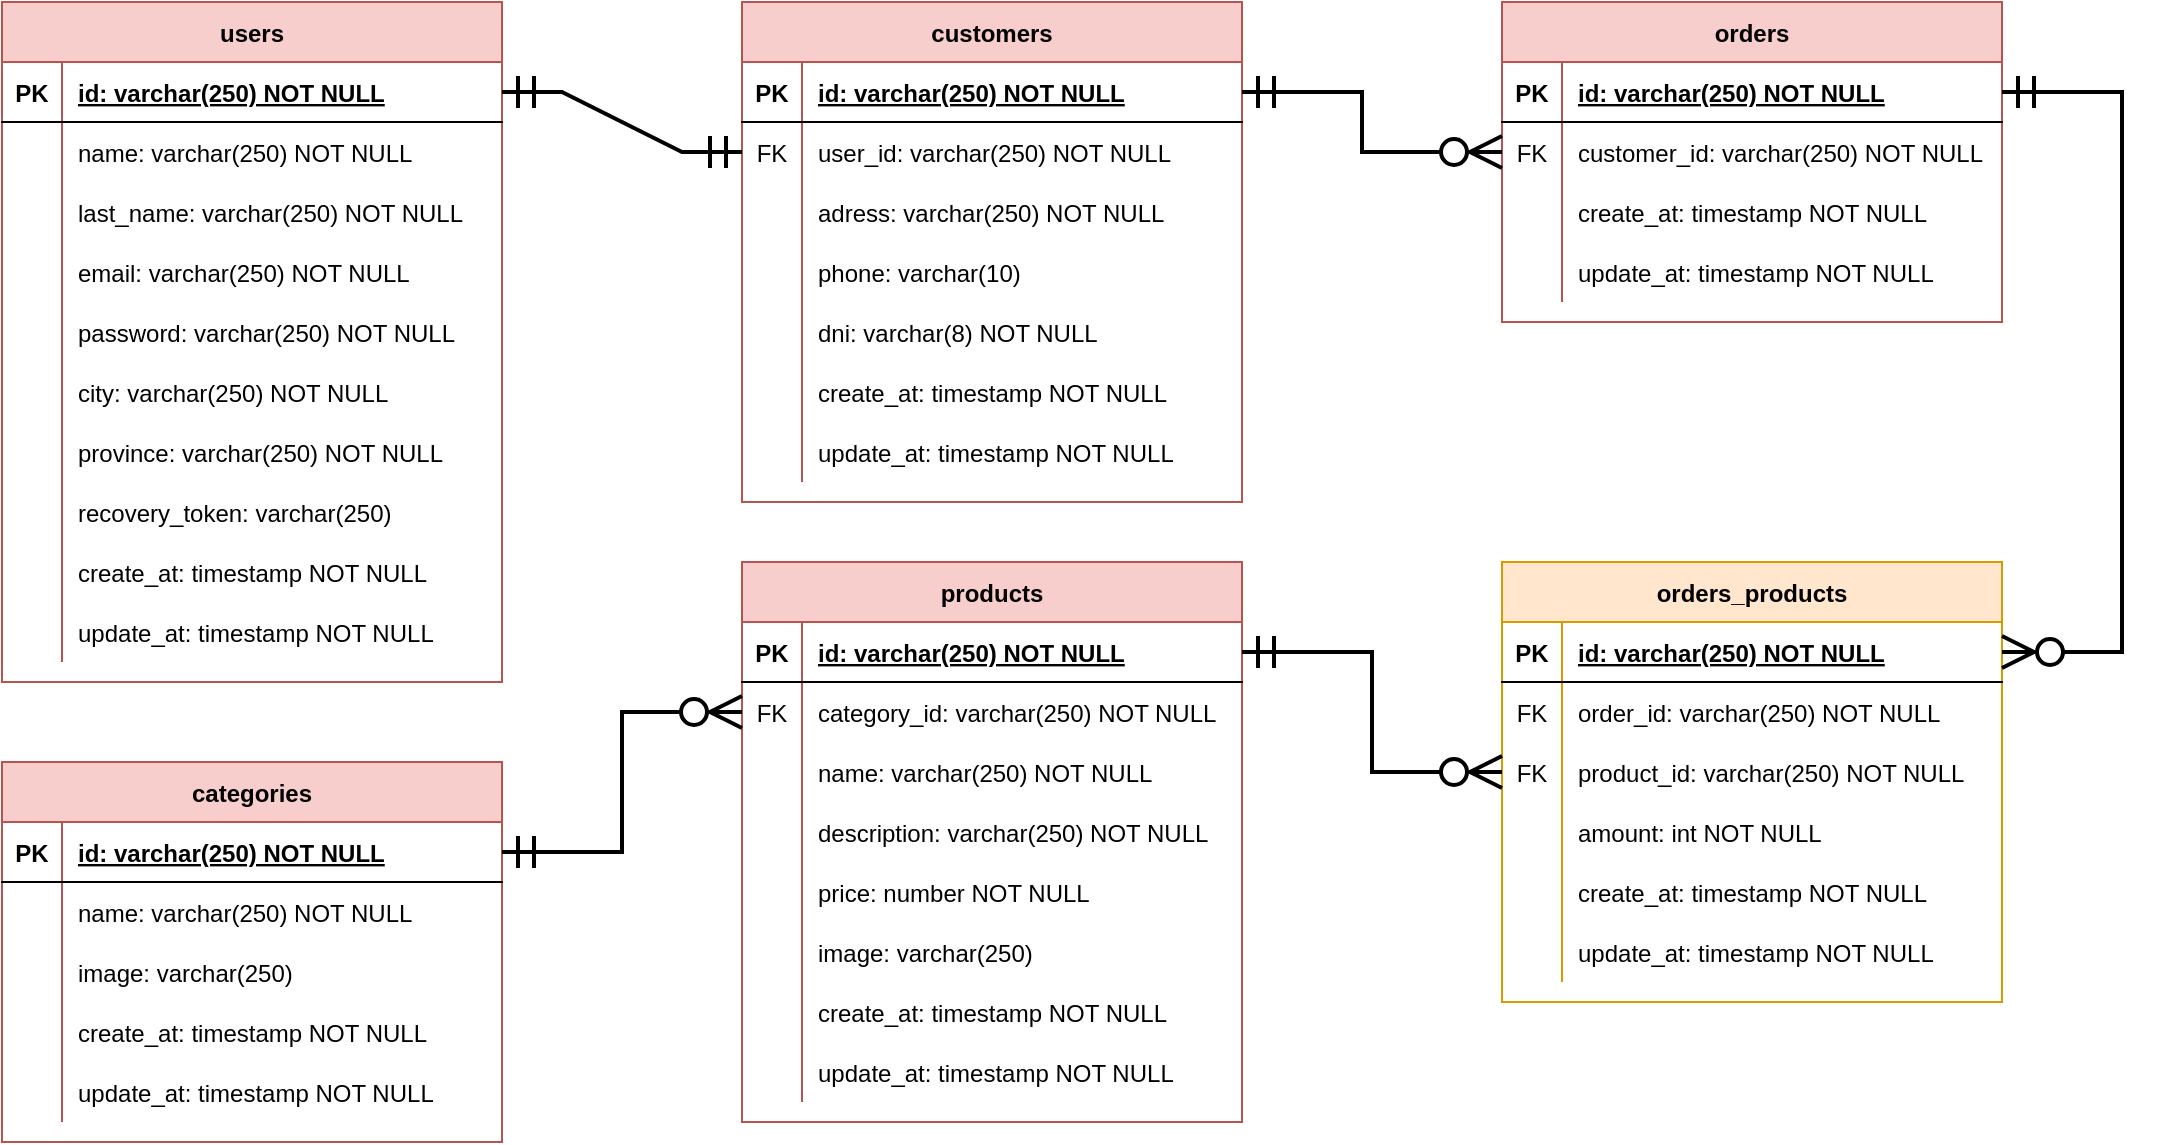 <mxfile version="20.3.0" type="device" pages="2"><diagram id="R2lEEEUBdFMjLlhIrx00" name="DER"><mxGraphModel dx="868" dy="545" grid="1" gridSize="10" guides="1" tooltips="1" connect="1" arrows="1" fold="1" page="1" pageScale="1" pageWidth="850" pageHeight="1100" math="0" shadow="0" extFonts="Permanent Marker^https://fonts.googleapis.com/css?family=Permanent+Marker"><root><mxCell id="0"/><mxCell id="1" parent="0"/><mxCell id="C-vyLk0tnHw3VtMMgP7b-23" value="customers" style="shape=table;startSize=30;container=1;collapsible=1;childLayout=tableLayout;fixedRows=1;rowLines=0;fontStyle=1;align=center;resizeLast=1;fillColor=#f8cecc;strokeColor=#b85450;" parent="1" vertex="1"><mxGeometry x="550" y="240" width="250" height="250" as="geometry"/></mxCell><mxCell id="C-vyLk0tnHw3VtMMgP7b-24" value="" style="shape=partialRectangle;collapsible=0;dropTarget=0;pointerEvents=0;fillColor=none;points=[[0,0.5],[1,0.5]];portConstraint=eastwest;top=0;left=0;right=0;bottom=1;" parent="C-vyLk0tnHw3VtMMgP7b-23" vertex="1"><mxGeometry y="30" width="250" height="30" as="geometry"/></mxCell><mxCell id="C-vyLk0tnHw3VtMMgP7b-25" value="PK" style="shape=partialRectangle;overflow=hidden;connectable=0;fillColor=none;top=0;left=0;bottom=0;right=0;fontStyle=1;" parent="C-vyLk0tnHw3VtMMgP7b-24" vertex="1"><mxGeometry width="30" height="30" as="geometry"><mxRectangle width="30" height="30" as="alternateBounds"/></mxGeometry></mxCell><mxCell id="C-vyLk0tnHw3VtMMgP7b-26" value="id: varchar(250) NOT NULL" style="shape=partialRectangle;overflow=hidden;connectable=0;fillColor=none;top=0;left=0;bottom=0;right=0;align=left;spacingLeft=6;fontStyle=5;" parent="C-vyLk0tnHw3VtMMgP7b-24" vertex="1"><mxGeometry x="30" width="220" height="30" as="geometry"><mxRectangle width="220" height="30" as="alternateBounds"/></mxGeometry></mxCell><mxCell id="C-vyLk0tnHw3VtMMgP7b-27" value="" style="shape=partialRectangle;collapsible=0;dropTarget=0;pointerEvents=0;fillColor=none;points=[[0,0.5],[1,0.5]];portConstraint=eastwest;top=0;left=0;right=0;bottom=0;" parent="C-vyLk0tnHw3VtMMgP7b-23" vertex="1"><mxGeometry y="60" width="250" height="30" as="geometry"/></mxCell><mxCell id="C-vyLk0tnHw3VtMMgP7b-28" value="FK" style="shape=partialRectangle;overflow=hidden;connectable=0;fillColor=none;top=0;left=0;bottom=0;right=0;" parent="C-vyLk0tnHw3VtMMgP7b-27" vertex="1"><mxGeometry width="30" height="30" as="geometry"><mxRectangle width="30" height="30" as="alternateBounds"/></mxGeometry></mxCell><mxCell id="C-vyLk0tnHw3VtMMgP7b-29" value="user_id: varchar(250) NOT NULL " style="shape=partialRectangle;overflow=hidden;connectable=0;fillColor=none;top=0;left=0;bottom=0;right=0;align=left;spacingLeft=6;" parent="C-vyLk0tnHw3VtMMgP7b-27" vertex="1"><mxGeometry x="30" width="220" height="30" as="geometry"><mxRectangle width="220" height="30" as="alternateBounds"/></mxGeometry></mxCell><mxCell id="TSL_ZvdkekT6TyS2nezr-29" style="shape=partialRectangle;collapsible=0;dropTarget=0;pointerEvents=0;fillColor=none;points=[[0,0.5],[1,0.5]];portConstraint=eastwest;top=0;left=0;right=0;bottom=0;" parent="C-vyLk0tnHw3VtMMgP7b-23" vertex="1"><mxGeometry y="90" width="250" height="30" as="geometry"/></mxCell><mxCell id="TSL_ZvdkekT6TyS2nezr-30" style="shape=partialRectangle;overflow=hidden;connectable=0;fillColor=none;top=0;left=0;bottom=0;right=0;" parent="TSL_ZvdkekT6TyS2nezr-29" vertex="1"><mxGeometry width="30" height="30" as="geometry"><mxRectangle width="30" height="30" as="alternateBounds"/></mxGeometry></mxCell><mxCell id="TSL_ZvdkekT6TyS2nezr-31" value="adress: varchar(250) NOT NULL " style="shape=partialRectangle;overflow=hidden;connectable=0;fillColor=none;top=0;left=0;bottom=0;right=0;align=left;spacingLeft=6;" parent="TSL_ZvdkekT6TyS2nezr-29" vertex="1"><mxGeometry x="30" width="220" height="30" as="geometry"><mxRectangle width="220" height="30" as="alternateBounds"/></mxGeometry></mxCell><mxCell id="TSL_ZvdkekT6TyS2nezr-26" style="shape=partialRectangle;collapsible=0;dropTarget=0;pointerEvents=0;fillColor=none;points=[[0,0.5],[1,0.5]];portConstraint=eastwest;top=0;left=0;right=0;bottom=0;" parent="C-vyLk0tnHw3VtMMgP7b-23" vertex="1"><mxGeometry y="120" width="250" height="30" as="geometry"/></mxCell><mxCell id="TSL_ZvdkekT6TyS2nezr-27" style="shape=partialRectangle;overflow=hidden;connectable=0;fillColor=none;top=0;left=0;bottom=0;right=0;" parent="TSL_ZvdkekT6TyS2nezr-26" vertex="1"><mxGeometry width="30" height="30" as="geometry"><mxRectangle width="30" height="30" as="alternateBounds"/></mxGeometry></mxCell><mxCell id="TSL_ZvdkekT6TyS2nezr-28" value="phone: varchar(10) " style="shape=partialRectangle;overflow=hidden;connectable=0;fillColor=none;top=0;left=0;bottom=0;right=0;align=left;spacingLeft=6;" parent="TSL_ZvdkekT6TyS2nezr-26" vertex="1"><mxGeometry x="30" width="220" height="30" as="geometry"><mxRectangle width="220" height="30" as="alternateBounds"/></mxGeometry></mxCell><mxCell id="TSL_ZvdkekT6TyS2nezr-32" style="shape=partialRectangle;collapsible=0;dropTarget=0;pointerEvents=0;fillColor=none;points=[[0,0.5],[1,0.5]];portConstraint=eastwest;top=0;left=0;right=0;bottom=0;" parent="C-vyLk0tnHw3VtMMgP7b-23" vertex="1"><mxGeometry y="150" width="250" height="30" as="geometry"/></mxCell><mxCell id="TSL_ZvdkekT6TyS2nezr-33" style="shape=partialRectangle;overflow=hidden;connectable=0;fillColor=none;top=0;left=0;bottom=0;right=0;" parent="TSL_ZvdkekT6TyS2nezr-32" vertex="1"><mxGeometry width="30" height="30" as="geometry"><mxRectangle width="30" height="30" as="alternateBounds"/></mxGeometry></mxCell><mxCell id="TSL_ZvdkekT6TyS2nezr-34" value="dni: varchar(8) NOT NULL " style="shape=partialRectangle;overflow=hidden;connectable=0;fillColor=none;top=0;left=0;bottom=0;right=0;align=left;spacingLeft=6;" parent="TSL_ZvdkekT6TyS2nezr-32" vertex="1"><mxGeometry x="30" width="220" height="30" as="geometry"><mxRectangle width="220" height="30" as="alternateBounds"/></mxGeometry></mxCell><mxCell id="TSL_ZvdkekT6TyS2nezr-46" style="shape=partialRectangle;collapsible=0;dropTarget=0;pointerEvents=0;fillColor=none;points=[[0,0.5],[1,0.5]];portConstraint=eastwest;top=0;left=0;right=0;bottom=0;" parent="C-vyLk0tnHw3VtMMgP7b-23" vertex="1"><mxGeometry y="180" width="250" height="30" as="geometry"/></mxCell><mxCell id="TSL_ZvdkekT6TyS2nezr-47" style="shape=partialRectangle;overflow=hidden;connectable=0;fillColor=none;top=0;left=0;bottom=0;right=0;" parent="TSL_ZvdkekT6TyS2nezr-46" vertex="1"><mxGeometry width="30" height="30" as="geometry"><mxRectangle width="30" height="30" as="alternateBounds"/></mxGeometry></mxCell><mxCell id="TSL_ZvdkekT6TyS2nezr-48" value="create_at: timestamp NOT NULL" style="shape=partialRectangle;overflow=hidden;connectable=0;fillColor=none;top=0;left=0;bottom=0;right=0;align=left;spacingLeft=6;" parent="TSL_ZvdkekT6TyS2nezr-46" vertex="1"><mxGeometry x="30" width="220" height="30" as="geometry"><mxRectangle width="220" height="30" as="alternateBounds"/></mxGeometry></mxCell><mxCell id="TSL_ZvdkekT6TyS2nezr-49" style="shape=partialRectangle;collapsible=0;dropTarget=0;pointerEvents=0;fillColor=none;points=[[0,0.5],[1,0.5]];portConstraint=eastwest;top=0;left=0;right=0;bottom=0;" parent="C-vyLk0tnHw3VtMMgP7b-23" vertex="1"><mxGeometry y="210" width="250" height="30" as="geometry"/></mxCell><mxCell id="TSL_ZvdkekT6TyS2nezr-50" style="shape=partialRectangle;overflow=hidden;connectable=0;fillColor=none;top=0;left=0;bottom=0;right=0;" parent="TSL_ZvdkekT6TyS2nezr-49" vertex="1"><mxGeometry width="30" height="30" as="geometry"><mxRectangle width="30" height="30" as="alternateBounds"/></mxGeometry></mxCell><mxCell id="TSL_ZvdkekT6TyS2nezr-51" value="update_at: timestamp NOT NULL" style="shape=partialRectangle;overflow=hidden;connectable=0;fillColor=none;top=0;left=0;bottom=0;right=0;align=left;spacingLeft=6;" parent="TSL_ZvdkekT6TyS2nezr-49" vertex="1"><mxGeometry x="30" width="220" height="30" as="geometry"><mxRectangle width="220" height="30" as="alternateBounds"/></mxGeometry></mxCell><mxCell id="TSL_ZvdkekT6TyS2nezr-1" value="users" style="shape=table;startSize=30;container=1;collapsible=1;childLayout=tableLayout;fixedRows=1;rowLines=0;fontStyle=1;align=center;resizeLast=1;fillColor=#f8cecc;strokeColor=#b85450;" parent="1" vertex="1"><mxGeometry x="180" y="240" width="250" height="340.0" as="geometry"/></mxCell><mxCell id="TSL_ZvdkekT6TyS2nezr-2" value="" style="shape=partialRectangle;collapsible=0;dropTarget=0;pointerEvents=0;fillColor=none;points=[[0,0.5],[1,0.5]];portConstraint=eastwest;top=0;left=0;right=0;bottom=1;" parent="TSL_ZvdkekT6TyS2nezr-1" vertex="1"><mxGeometry y="30" width="250" height="30" as="geometry"/></mxCell><mxCell id="TSL_ZvdkekT6TyS2nezr-3" value="PK" style="shape=partialRectangle;overflow=hidden;connectable=0;fillColor=none;top=0;left=0;bottom=0;right=0;fontStyle=1;" parent="TSL_ZvdkekT6TyS2nezr-2" vertex="1"><mxGeometry width="30" height="30" as="geometry"><mxRectangle width="30" height="30" as="alternateBounds"/></mxGeometry></mxCell><mxCell id="TSL_ZvdkekT6TyS2nezr-4" value="id: varchar(250) NOT NULL " style="shape=partialRectangle;overflow=hidden;connectable=0;fillColor=none;top=0;left=0;bottom=0;right=0;align=left;spacingLeft=6;fontStyle=5;" parent="TSL_ZvdkekT6TyS2nezr-2" vertex="1"><mxGeometry x="30" width="220" height="30" as="geometry"><mxRectangle width="220" height="30" as="alternateBounds"/></mxGeometry></mxCell><mxCell id="TSL_ZvdkekT6TyS2nezr-5" value="" style="shape=partialRectangle;collapsible=0;dropTarget=0;pointerEvents=0;fillColor=none;points=[[0,0.5],[1,0.5]];portConstraint=eastwest;top=0;left=0;right=0;bottom=0;" parent="TSL_ZvdkekT6TyS2nezr-1" vertex="1"><mxGeometry y="60" width="250" height="30" as="geometry"/></mxCell><mxCell id="TSL_ZvdkekT6TyS2nezr-6" value="" style="shape=partialRectangle;overflow=hidden;connectable=0;fillColor=none;top=0;left=0;bottom=0;right=0;" parent="TSL_ZvdkekT6TyS2nezr-5" vertex="1"><mxGeometry width="30" height="30" as="geometry"><mxRectangle width="30" height="30" as="alternateBounds"/></mxGeometry></mxCell><mxCell id="TSL_ZvdkekT6TyS2nezr-7" value="name: varchar(250) NOT NULL" style="shape=partialRectangle;overflow=hidden;connectable=0;fillColor=none;top=0;left=0;bottom=0;right=0;align=left;spacingLeft=6;" parent="TSL_ZvdkekT6TyS2nezr-5" vertex="1"><mxGeometry x="30" width="220" height="30" as="geometry"><mxRectangle width="220" height="30" as="alternateBounds"/></mxGeometry></mxCell><mxCell id="TSL_ZvdkekT6TyS2nezr-11" style="shape=partialRectangle;collapsible=0;dropTarget=0;pointerEvents=0;fillColor=none;points=[[0,0.5],[1,0.5]];portConstraint=eastwest;top=0;left=0;right=0;bottom=0;" parent="TSL_ZvdkekT6TyS2nezr-1" vertex="1"><mxGeometry y="90" width="250" height="30" as="geometry"/></mxCell><mxCell id="TSL_ZvdkekT6TyS2nezr-12" style="shape=partialRectangle;overflow=hidden;connectable=0;fillColor=none;top=0;left=0;bottom=0;right=0;" parent="TSL_ZvdkekT6TyS2nezr-11" vertex="1"><mxGeometry width="30" height="30" as="geometry"><mxRectangle width="30" height="30" as="alternateBounds"/></mxGeometry></mxCell><mxCell id="TSL_ZvdkekT6TyS2nezr-13" value="last_name: varchar(250) NOT NULL " style="shape=partialRectangle;overflow=hidden;connectable=0;fillColor=none;top=0;left=0;bottom=0;right=0;align=left;spacingLeft=6;" parent="TSL_ZvdkekT6TyS2nezr-11" vertex="1"><mxGeometry x="30" width="220" height="30" as="geometry"><mxRectangle width="220" height="30" as="alternateBounds"/></mxGeometry></mxCell><mxCell id="TSL_ZvdkekT6TyS2nezr-8" style="shape=partialRectangle;collapsible=0;dropTarget=0;pointerEvents=0;fillColor=none;points=[[0,0.5],[1,0.5]];portConstraint=eastwest;top=0;left=0;right=0;bottom=0;" parent="TSL_ZvdkekT6TyS2nezr-1" vertex="1"><mxGeometry y="120" width="250" height="30" as="geometry"/></mxCell><mxCell id="TSL_ZvdkekT6TyS2nezr-9" style="shape=partialRectangle;overflow=hidden;connectable=0;fillColor=none;top=0;left=0;bottom=0;right=0;" parent="TSL_ZvdkekT6TyS2nezr-8" vertex="1"><mxGeometry width="30" height="30" as="geometry"><mxRectangle width="30" height="30" as="alternateBounds"/></mxGeometry></mxCell><mxCell id="TSL_ZvdkekT6TyS2nezr-10" value="email: varchar(250) NOT NULL " style="shape=partialRectangle;overflow=hidden;connectable=0;fillColor=none;top=0;left=0;bottom=0;right=0;align=left;spacingLeft=6;" parent="TSL_ZvdkekT6TyS2nezr-8" vertex="1"><mxGeometry x="30" width="220" height="30" as="geometry"><mxRectangle width="220" height="30" as="alternateBounds"/></mxGeometry></mxCell><mxCell id="TSL_ZvdkekT6TyS2nezr-23" style="shape=partialRectangle;collapsible=0;dropTarget=0;pointerEvents=0;fillColor=none;points=[[0,0.5],[1,0.5]];portConstraint=eastwest;top=0;left=0;right=0;bottom=0;" parent="TSL_ZvdkekT6TyS2nezr-1" vertex="1"><mxGeometry y="150" width="250" height="30" as="geometry"/></mxCell><mxCell id="TSL_ZvdkekT6TyS2nezr-24" style="shape=partialRectangle;overflow=hidden;connectable=0;fillColor=none;top=0;left=0;bottom=0;right=0;" parent="TSL_ZvdkekT6TyS2nezr-23" vertex="1"><mxGeometry width="30" height="30" as="geometry"><mxRectangle width="30" height="30" as="alternateBounds"/></mxGeometry></mxCell><mxCell id="TSL_ZvdkekT6TyS2nezr-25" value="password: varchar(250) NOT NULL " style="shape=partialRectangle;overflow=hidden;connectable=0;fillColor=none;top=0;left=0;bottom=0;right=0;align=left;spacingLeft=6;" parent="TSL_ZvdkekT6TyS2nezr-23" vertex="1"><mxGeometry x="30" width="220" height="30" as="geometry"><mxRectangle width="220" height="30" as="alternateBounds"/></mxGeometry></mxCell><mxCell id="TSL_ZvdkekT6TyS2nezr-20" style="shape=partialRectangle;collapsible=0;dropTarget=0;pointerEvents=0;fillColor=none;points=[[0,0.5],[1,0.5]];portConstraint=eastwest;top=0;left=0;right=0;bottom=0;" parent="TSL_ZvdkekT6TyS2nezr-1" vertex="1"><mxGeometry y="180" width="250" height="30" as="geometry"/></mxCell><mxCell id="TSL_ZvdkekT6TyS2nezr-21" style="shape=partialRectangle;overflow=hidden;connectable=0;fillColor=none;top=0;left=0;bottom=0;right=0;" parent="TSL_ZvdkekT6TyS2nezr-20" vertex="1"><mxGeometry width="30" height="30" as="geometry"><mxRectangle width="30" height="30" as="alternateBounds"/></mxGeometry></mxCell><mxCell id="TSL_ZvdkekT6TyS2nezr-22" value="city: varchar(250) NOT NULL " style="shape=partialRectangle;overflow=hidden;connectable=0;fillColor=none;top=0;left=0;bottom=0;right=0;align=left;spacingLeft=6;" parent="TSL_ZvdkekT6TyS2nezr-20" vertex="1"><mxGeometry x="30" width="220" height="30" as="geometry"><mxRectangle width="220" height="30" as="alternateBounds"/></mxGeometry></mxCell><mxCell id="TSL_ZvdkekT6TyS2nezr-17" style="shape=partialRectangle;collapsible=0;dropTarget=0;pointerEvents=0;fillColor=none;points=[[0,0.5],[1,0.5]];portConstraint=eastwest;top=0;left=0;right=0;bottom=0;" parent="TSL_ZvdkekT6TyS2nezr-1" vertex="1"><mxGeometry y="210" width="250" height="30" as="geometry"/></mxCell><mxCell id="TSL_ZvdkekT6TyS2nezr-18" style="shape=partialRectangle;overflow=hidden;connectable=0;fillColor=none;top=0;left=0;bottom=0;right=0;" parent="TSL_ZvdkekT6TyS2nezr-17" vertex="1"><mxGeometry width="30" height="30" as="geometry"><mxRectangle width="30" height="30" as="alternateBounds"/></mxGeometry></mxCell><mxCell id="TSL_ZvdkekT6TyS2nezr-19" value="province: varchar(250) NOT NULL " style="shape=partialRectangle;overflow=hidden;connectable=0;fillColor=none;top=0;left=0;bottom=0;right=0;align=left;spacingLeft=6;" parent="TSL_ZvdkekT6TyS2nezr-17" vertex="1"><mxGeometry x="30" width="220" height="30" as="geometry"><mxRectangle width="220" height="30" as="alternateBounds"/></mxGeometry></mxCell><mxCell id="TSL_ZvdkekT6TyS2nezr-35" style="shape=partialRectangle;collapsible=0;dropTarget=0;pointerEvents=0;fillColor=none;points=[[0,0.5],[1,0.5]];portConstraint=eastwest;top=0;left=0;right=0;bottom=0;" parent="TSL_ZvdkekT6TyS2nezr-1" vertex="1"><mxGeometry y="240" width="250" height="30" as="geometry"/></mxCell><mxCell id="TSL_ZvdkekT6TyS2nezr-36" style="shape=partialRectangle;overflow=hidden;connectable=0;fillColor=none;top=0;left=0;bottom=0;right=0;" parent="TSL_ZvdkekT6TyS2nezr-35" vertex="1"><mxGeometry width="30" height="30" as="geometry"><mxRectangle width="30" height="30" as="alternateBounds"/></mxGeometry></mxCell><mxCell id="TSL_ZvdkekT6TyS2nezr-37" value="recovery_token: varchar(250)" style="shape=partialRectangle;overflow=hidden;connectable=0;fillColor=none;top=0;left=0;bottom=0;right=0;align=left;spacingLeft=6;" parent="TSL_ZvdkekT6TyS2nezr-35" vertex="1"><mxGeometry x="30" width="220" height="30" as="geometry"><mxRectangle width="220" height="30" as="alternateBounds"/></mxGeometry></mxCell><mxCell id="TSL_ZvdkekT6TyS2nezr-41" style="shape=partialRectangle;collapsible=0;dropTarget=0;pointerEvents=0;fillColor=none;points=[[0,0.5],[1,0.5]];portConstraint=eastwest;top=0;left=0;right=0;bottom=0;" parent="TSL_ZvdkekT6TyS2nezr-1" vertex="1"><mxGeometry y="270" width="250" height="30" as="geometry"/></mxCell><mxCell id="TSL_ZvdkekT6TyS2nezr-42" style="shape=partialRectangle;overflow=hidden;connectable=0;fillColor=none;top=0;left=0;bottom=0;right=0;" parent="TSL_ZvdkekT6TyS2nezr-41" vertex="1"><mxGeometry width="30" height="30" as="geometry"><mxRectangle width="30" height="30" as="alternateBounds"/></mxGeometry></mxCell><mxCell id="TSL_ZvdkekT6TyS2nezr-43" value="create_at: timestamp NOT NULL" style="shape=partialRectangle;overflow=hidden;connectable=0;fillColor=none;top=0;left=0;bottom=0;right=0;align=left;spacingLeft=6;" parent="TSL_ZvdkekT6TyS2nezr-41" vertex="1"><mxGeometry x="30" width="220" height="30" as="geometry"><mxRectangle width="220" height="30" as="alternateBounds"/></mxGeometry></mxCell><mxCell id="TSL_ZvdkekT6TyS2nezr-38" style="shape=partialRectangle;collapsible=0;dropTarget=0;pointerEvents=0;fillColor=none;points=[[0,0.5],[1,0.5]];portConstraint=eastwest;top=0;left=0;right=0;bottom=0;" parent="TSL_ZvdkekT6TyS2nezr-1" vertex="1"><mxGeometry y="300" width="250" height="30" as="geometry"/></mxCell><mxCell id="TSL_ZvdkekT6TyS2nezr-39" style="shape=partialRectangle;overflow=hidden;connectable=0;fillColor=none;top=0;left=0;bottom=0;right=0;" parent="TSL_ZvdkekT6TyS2nezr-38" vertex="1"><mxGeometry width="30" height="30" as="geometry"><mxRectangle width="30" height="30" as="alternateBounds"/></mxGeometry></mxCell><mxCell id="TSL_ZvdkekT6TyS2nezr-40" value="update_at: timestamp NOT NULL" style="shape=partialRectangle;overflow=hidden;connectable=0;fillColor=none;top=0;left=0;bottom=0;right=0;align=left;spacingLeft=6;" parent="TSL_ZvdkekT6TyS2nezr-38" vertex="1"><mxGeometry x="30" width="220" height="30" as="geometry"><mxRectangle width="220" height="30" as="alternateBounds"/></mxGeometry></mxCell><mxCell id="TSL_ZvdkekT6TyS2nezr-74" value="categories" style="shape=table;startSize=30;container=1;collapsible=1;childLayout=tableLayout;fixedRows=1;rowLines=0;fontStyle=1;align=center;resizeLast=1;fillColor=#f8cecc;strokeColor=#b85450;" parent="1" vertex="1"><mxGeometry x="180" y="620" width="250" height="190" as="geometry"/></mxCell><mxCell id="TSL_ZvdkekT6TyS2nezr-75" value="" style="shape=partialRectangle;collapsible=0;dropTarget=0;pointerEvents=0;fillColor=none;points=[[0,0.5],[1,0.5]];portConstraint=eastwest;top=0;left=0;right=0;bottom=1;" parent="TSL_ZvdkekT6TyS2nezr-74" vertex="1"><mxGeometry y="30" width="250" height="30" as="geometry"/></mxCell><mxCell id="TSL_ZvdkekT6TyS2nezr-76" value="PK" style="shape=partialRectangle;overflow=hidden;connectable=0;fillColor=none;top=0;left=0;bottom=0;right=0;fontStyle=1;" parent="TSL_ZvdkekT6TyS2nezr-75" vertex="1"><mxGeometry width="30" height="30" as="geometry"><mxRectangle width="30" height="30" as="alternateBounds"/></mxGeometry></mxCell><mxCell id="TSL_ZvdkekT6TyS2nezr-77" value="id: varchar(250) NOT NULL" style="shape=partialRectangle;overflow=hidden;connectable=0;fillColor=none;top=0;left=0;bottom=0;right=0;align=left;spacingLeft=6;fontStyle=5;" parent="TSL_ZvdkekT6TyS2nezr-75" vertex="1"><mxGeometry x="30" width="220" height="30" as="geometry"><mxRectangle width="220" height="30" as="alternateBounds"/></mxGeometry></mxCell><mxCell id="TSL_ZvdkekT6TyS2nezr-78" value="" style="shape=partialRectangle;collapsible=0;dropTarget=0;pointerEvents=0;fillColor=none;points=[[0,0.5],[1,0.5]];portConstraint=eastwest;top=0;left=0;right=0;bottom=0;" parent="TSL_ZvdkekT6TyS2nezr-74" vertex="1"><mxGeometry y="60" width="250" height="30" as="geometry"/></mxCell><mxCell id="TSL_ZvdkekT6TyS2nezr-79" value="" style="shape=partialRectangle;overflow=hidden;connectable=0;fillColor=none;top=0;left=0;bottom=0;right=0;" parent="TSL_ZvdkekT6TyS2nezr-78" vertex="1"><mxGeometry width="30" height="30" as="geometry"><mxRectangle width="30" height="30" as="alternateBounds"/></mxGeometry></mxCell><mxCell id="TSL_ZvdkekT6TyS2nezr-80" value="name: varchar(250) NOT NULL " style="shape=partialRectangle;overflow=hidden;connectable=0;fillColor=none;top=0;left=0;bottom=0;right=0;align=left;spacingLeft=6;" parent="TSL_ZvdkekT6TyS2nezr-78" vertex="1"><mxGeometry x="30" width="220" height="30" as="geometry"><mxRectangle width="220" height="30" as="alternateBounds"/></mxGeometry></mxCell><mxCell id="TSL_ZvdkekT6TyS2nezr-81" style="shape=partialRectangle;collapsible=0;dropTarget=0;pointerEvents=0;fillColor=none;points=[[0,0.5],[1,0.5]];portConstraint=eastwest;top=0;left=0;right=0;bottom=0;" parent="TSL_ZvdkekT6TyS2nezr-74" vertex="1"><mxGeometry y="90" width="250" height="30" as="geometry"/></mxCell><mxCell id="TSL_ZvdkekT6TyS2nezr-82" style="shape=partialRectangle;overflow=hidden;connectable=0;fillColor=none;top=0;left=0;bottom=0;right=0;" parent="TSL_ZvdkekT6TyS2nezr-81" vertex="1"><mxGeometry width="30" height="30" as="geometry"><mxRectangle width="30" height="30" as="alternateBounds"/></mxGeometry></mxCell><mxCell id="TSL_ZvdkekT6TyS2nezr-83" value="image: varchar(250) " style="shape=partialRectangle;overflow=hidden;connectable=0;fillColor=none;top=0;left=0;bottom=0;right=0;align=left;spacingLeft=6;" parent="TSL_ZvdkekT6TyS2nezr-81" vertex="1"><mxGeometry x="30" width="220" height="30" as="geometry"><mxRectangle width="220" height="30" as="alternateBounds"/></mxGeometry></mxCell><mxCell id="TSL_ZvdkekT6TyS2nezr-90" style="shape=partialRectangle;collapsible=0;dropTarget=0;pointerEvents=0;fillColor=none;points=[[0,0.5],[1,0.5]];portConstraint=eastwest;top=0;left=0;right=0;bottom=0;" parent="TSL_ZvdkekT6TyS2nezr-74" vertex="1"><mxGeometry y="120" width="250" height="30" as="geometry"/></mxCell><mxCell id="TSL_ZvdkekT6TyS2nezr-91" style="shape=partialRectangle;overflow=hidden;connectable=0;fillColor=none;top=0;left=0;bottom=0;right=0;" parent="TSL_ZvdkekT6TyS2nezr-90" vertex="1"><mxGeometry width="30" height="30" as="geometry"><mxRectangle width="30" height="30" as="alternateBounds"/></mxGeometry></mxCell><mxCell id="TSL_ZvdkekT6TyS2nezr-92" value="create_at: timestamp NOT NULL" style="shape=partialRectangle;overflow=hidden;connectable=0;fillColor=none;top=0;left=0;bottom=0;right=0;align=left;spacingLeft=6;" parent="TSL_ZvdkekT6TyS2nezr-90" vertex="1"><mxGeometry x="30" width="220" height="30" as="geometry"><mxRectangle width="220" height="30" as="alternateBounds"/></mxGeometry></mxCell><mxCell id="TSL_ZvdkekT6TyS2nezr-93" style="shape=partialRectangle;collapsible=0;dropTarget=0;pointerEvents=0;fillColor=none;points=[[0,0.5],[1,0.5]];portConstraint=eastwest;top=0;left=0;right=0;bottom=0;" parent="TSL_ZvdkekT6TyS2nezr-74" vertex="1"><mxGeometry y="150" width="250" height="30" as="geometry"/></mxCell><mxCell id="TSL_ZvdkekT6TyS2nezr-94" style="shape=partialRectangle;overflow=hidden;connectable=0;fillColor=none;top=0;left=0;bottom=0;right=0;" parent="TSL_ZvdkekT6TyS2nezr-93" vertex="1"><mxGeometry width="30" height="30" as="geometry"><mxRectangle width="30" height="30" as="alternateBounds"/></mxGeometry></mxCell><mxCell id="TSL_ZvdkekT6TyS2nezr-95" value="update_at: timestamp NOT NULL" style="shape=partialRectangle;overflow=hidden;connectable=0;fillColor=none;top=0;left=0;bottom=0;right=0;align=left;spacingLeft=6;" parent="TSL_ZvdkekT6TyS2nezr-93" vertex="1"><mxGeometry x="30" width="220" height="30" as="geometry"><mxRectangle width="220" height="30" as="alternateBounds"/></mxGeometry></mxCell><mxCell id="TSL_ZvdkekT6TyS2nezr-96" value="products" style="shape=table;startSize=30;container=1;collapsible=1;childLayout=tableLayout;fixedRows=1;rowLines=0;fontStyle=1;align=center;resizeLast=1;fillColor=#f8cecc;strokeColor=#b85450;" parent="1" vertex="1"><mxGeometry x="550" y="520" width="250" height="280" as="geometry"/></mxCell><mxCell id="TSL_ZvdkekT6TyS2nezr-97" value="" style="shape=partialRectangle;collapsible=0;dropTarget=0;pointerEvents=0;fillColor=none;points=[[0,0.5],[1,0.5]];portConstraint=eastwest;top=0;left=0;right=0;bottom=1;" parent="TSL_ZvdkekT6TyS2nezr-96" vertex="1"><mxGeometry y="30" width="250" height="30" as="geometry"/></mxCell><mxCell id="TSL_ZvdkekT6TyS2nezr-98" value="PK" style="shape=partialRectangle;overflow=hidden;connectable=0;fillColor=none;top=0;left=0;bottom=0;right=0;fontStyle=1;" parent="TSL_ZvdkekT6TyS2nezr-97" vertex="1"><mxGeometry width="30" height="30" as="geometry"><mxRectangle width="30" height="30" as="alternateBounds"/></mxGeometry></mxCell><mxCell id="TSL_ZvdkekT6TyS2nezr-99" value="id: varchar(250) NOT NULL" style="shape=partialRectangle;overflow=hidden;connectable=0;fillColor=none;top=0;left=0;bottom=0;right=0;align=left;spacingLeft=6;fontStyle=5;" parent="TSL_ZvdkekT6TyS2nezr-97" vertex="1"><mxGeometry x="30" width="220" height="30" as="geometry"><mxRectangle width="220" height="30" as="alternateBounds"/></mxGeometry></mxCell><mxCell id="TSL_ZvdkekT6TyS2nezr-118" style="shape=partialRectangle;collapsible=0;dropTarget=0;pointerEvents=0;fillColor=none;points=[[0,0.5],[1,0.5]];portConstraint=eastwest;top=0;left=0;right=0;bottom=0;" parent="TSL_ZvdkekT6TyS2nezr-96" vertex="1"><mxGeometry y="60" width="250" height="30" as="geometry"/></mxCell><mxCell id="TSL_ZvdkekT6TyS2nezr-119" value="FK" style="shape=partialRectangle;overflow=hidden;connectable=0;fillColor=none;top=0;left=0;bottom=0;right=0;" parent="TSL_ZvdkekT6TyS2nezr-118" vertex="1"><mxGeometry width="30" height="30" as="geometry"><mxRectangle width="30" height="30" as="alternateBounds"/></mxGeometry></mxCell><mxCell id="TSL_ZvdkekT6TyS2nezr-120" value="category_id: varchar(250) NOT NULL" style="shape=partialRectangle;overflow=hidden;connectable=0;fillColor=none;top=0;left=0;bottom=0;right=0;align=left;spacingLeft=6;" parent="TSL_ZvdkekT6TyS2nezr-118" vertex="1"><mxGeometry x="30" width="220" height="30" as="geometry"><mxRectangle width="220" height="30" as="alternateBounds"/></mxGeometry></mxCell><mxCell id="TSL_ZvdkekT6TyS2nezr-100" value="" style="shape=partialRectangle;collapsible=0;dropTarget=0;pointerEvents=0;fillColor=none;points=[[0,0.5],[1,0.5]];portConstraint=eastwest;top=0;left=0;right=0;bottom=0;" parent="TSL_ZvdkekT6TyS2nezr-96" vertex="1"><mxGeometry y="90" width="250" height="30" as="geometry"/></mxCell><mxCell id="TSL_ZvdkekT6TyS2nezr-101" value="" style="shape=partialRectangle;overflow=hidden;connectable=0;fillColor=none;top=0;left=0;bottom=0;right=0;" parent="TSL_ZvdkekT6TyS2nezr-100" vertex="1"><mxGeometry width="30" height="30" as="geometry"><mxRectangle width="30" height="30" as="alternateBounds"/></mxGeometry></mxCell><mxCell id="TSL_ZvdkekT6TyS2nezr-102" value="name: varchar(250) NOT NULL " style="shape=partialRectangle;overflow=hidden;connectable=0;fillColor=none;top=0;left=0;bottom=0;right=0;align=left;spacingLeft=6;" parent="TSL_ZvdkekT6TyS2nezr-100" vertex="1"><mxGeometry x="30" width="220" height="30" as="geometry"><mxRectangle width="220" height="30" as="alternateBounds"/></mxGeometry></mxCell><mxCell id="TSL_ZvdkekT6TyS2nezr-112" style="shape=partialRectangle;collapsible=0;dropTarget=0;pointerEvents=0;fillColor=none;points=[[0,0.5],[1,0.5]];portConstraint=eastwest;top=0;left=0;right=0;bottom=0;" parent="TSL_ZvdkekT6TyS2nezr-96" vertex="1"><mxGeometry y="120" width="250" height="30" as="geometry"/></mxCell><mxCell id="TSL_ZvdkekT6TyS2nezr-113" style="shape=partialRectangle;overflow=hidden;connectable=0;fillColor=none;top=0;left=0;bottom=0;right=0;" parent="TSL_ZvdkekT6TyS2nezr-112" vertex="1"><mxGeometry width="30" height="30" as="geometry"><mxRectangle width="30" height="30" as="alternateBounds"/></mxGeometry></mxCell><mxCell id="TSL_ZvdkekT6TyS2nezr-114" value="description: varchar(250) NOT NULL " style="shape=partialRectangle;overflow=hidden;connectable=0;fillColor=none;top=0;left=0;bottom=0;right=0;align=left;spacingLeft=6;" parent="TSL_ZvdkekT6TyS2nezr-112" vertex="1"><mxGeometry x="30" width="220" height="30" as="geometry"><mxRectangle width="220" height="30" as="alternateBounds"/></mxGeometry></mxCell><mxCell id="TSL_ZvdkekT6TyS2nezr-121" style="shape=partialRectangle;collapsible=0;dropTarget=0;pointerEvents=0;fillColor=none;points=[[0,0.5],[1,0.5]];portConstraint=eastwest;top=0;left=0;right=0;bottom=0;" parent="TSL_ZvdkekT6TyS2nezr-96" vertex="1"><mxGeometry y="150" width="250" height="30" as="geometry"/></mxCell><mxCell id="TSL_ZvdkekT6TyS2nezr-122" style="shape=partialRectangle;overflow=hidden;connectable=0;fillColor=none;top=0;left=0;bottom=0;right=0;" parent="TSL_ZvdkekT6TyS2nezr-121" vertex="1"><mxGeometry width="30" height="30" as="geometry"><mxRectangle width="30" height="30" as="alternateBounds"/></mxGeometry></mxCell><mxCell id="TSL_ZvdkekT6TyS2nezr-123" value="price: number NOT NULL " style="shape=partialRectangle;overflow=hidden;connectable=0;fillColor=none;top=0;left=0;bottom=0;right=0;align=left;spacingLeft=6;" parent="TSL_ZvdkekT6TyS2nezr-121" vertex="1"><mxGeometry x="30" width="220" height="30" as="geometry"><mxRectangle width="220" height="30" as="alternateBounds"/></mxGeometry></mxCell><mxCell id="TSL_ZvdkekT6TyS2nezr-103" style="shape=partialRectangle;collapsible=0;dropTarget=0;pointerEvents=0;fillColor=none;points=[[0,0.5],[1,0.5]];portConstraint=eastwest;top=0;left=0;right=0;bottom=0;" parent="TSL_ZvdkekT6TyS2nezr-96" vertex="1"><mxGeometry y="180" width="250" height="30" as="geometry"/></mxCell><mxCell id="TSL_ZvdkekT6TyS2nezr-104" style="shape=partialRectangle;overflow=hidden;connectable=0;fillColor=none;top=0;left=0;bottom=0;right=0;" parent="TSL_ZvdkekT6TyS2nezr-103" vertex="1"><mxGeometry width="30" height="30" as="geometry"><mxRectangle width="30" height="30" as="alternateBounds"/></mxGeometry></mxCell><mxCell id="TSL_ZvdkekT6TyS2nezr-105" value="image: varchar(250) " style="shape=partialRectangle;overflow=hidden;connectable=0;fillColor=none;top=0;left=0;bottom=0;right=0;align=left;spacingLeft=6;" parent="TSL_ZvdkekT6TyS2nezr-103" vertex="1"><mxGeometry x="30" width="220" height="30" as="geometry"><mxRectangle width="220" height="30" as="alternateBounds"/></mxGeometry></mxCell><mxCell id="TSL_ZvdkekT6TyS2nezr-106" style="shape=partialRectangle;collapsible=0;dropTarget=0;pointerEvents=0;fillColor=none;points=[[0,0.5],[1,0.5]];portConstraint=eastwest;top=0;left=0;right=0;bottom=0;" parent="TSL_ZvdkekT6TyS2nezr-96" vertex="1"><mxGeometry y="210" width="250" height="30" as="geometry"/></mxCell><mxCell id="TSL_ZvdkekT6TyS2nezr-107" style="shape=partialRectangle;overflow=hidden;connectable=0;fillColor=none;top=0;left=0;bottom=0;right=0;" parent="TSL_ZvdkekT6TyS2nezr-106" vertex="1"><mxGeometry width="30" height="30" as="geometry"><mxRectangle width="30" height="30" as="alternateBounds"/></mxGeometry></mxCell><mxCell id="TSL_ZvdkekT6TyS2nezr-108" value="create_at: timestamp NOT NULL" style="shape=partialRectangle;overflow=hidden;connectable=0;fillColor=none;top=0;left=0;bottom=0;right=0;align=left;spacingLeft=6;" parent="TSL_ZvdkekT6TyS2nezr-106" vertex="1"><mxGeometry x="30" width="220" height="30" as="geometry"><mxRectangle width="220" height="30" as="alternateBounds"/></mxGeometry></mxCell><mxCell id="TSL_ZvdkekT6TyS2nezr-109" style="shape=partialRectangle;collapsible=0;dropTarget=0;pointerEvents=0;fillColor=none;points=[[0,0.5],[1,0.5]];portConstraint=eastwest;top=0;left=0;right=0;bottom=0;" parent="TSL_ZvdkekT6TyS2nezr-96" vertex="1"><mxGeometry y="240" width="250" height="30" as="geometry"/></mxCell><mxCell id="TSL_ZvdkekT6TyS2nezr-110" style="shape=partialRectangle;overflow=hidden;connectable=0;fillColor=none;top=0;left=0;bottom=0;right=0;" parent="TSL_ZvdkekT6TyS2nezr-109" vertex="1"><mxGeometry width="30" height="30" as="geometry"><mxRectangle width="30" height="30" as="alternateBounds"/></mxGeometry></mxCell><mxCell id="TSL_ZvdkekT6TyS2nezr-111" value="update_at: timestamp NOT NULL" style="shape=partialRectangle;overflow=hidden;connectable=0;fillColor=none;top=0;left=0;bottom=0;right=0;align=left;spacingLeft=6;" parent="TSL_ZvdkekT6TyS2nezr-109" vertex="1"><mxGeometry x="30" width="220" height="30" as="geometry"><mxRectangle width="220" height="30" as="alternateBounds"/></mxGeometry></mxCell><mxCell id="TSL_ZvdkekT6TyS2nezr-124" value="orders" style="shape=table;startSize=30;container=1;collapsible=1;childLayout=tableLayout;fixedRows=1;rowLines=0;fontStyle=1;align=center;resizeLast=1;fillColor=#f8cecc;strokeColor=#b85450;" parent="1" vertex="1"><mxGeometry x="930" y="240" width="250" height="160" as="geometry"/></mxCell><mxCell id="TSL_ZvdkekT6TyS2nezr-125" value="" style="shape=partialRectangle;collapsible=0;dropTarget=0;pointerEvents=0;fillColor=none;points=[[0,0.5],[1,0.5]];portConstraint=eastwest;top=0;left=0;right=0;bottom=1;" parent="TSL_ZvdkekT6TyS2nezr-124" vertex="1"><mxGeometry y="30" width="250" height="30" as="geometry"/></mxCell><mxCell id="TSL_ZvdkekT6TyS2nezr-126" value="PK" style="shape=partialRectangle;overflow=hidden;connectable=0;fillColor=none;top=0;left=0;bottom=0;right=0;fontStyle=1;" parent="TSL_ZvdkekT6TyS2nezr-125" vertex="1"><mxGeometry width="30" height="30" as="geometry"><mxRectangle width="30" height="30" as="alternateBounds"/></mxGeometry></mxCell><mxCell id="TSL_ZvdkekT6TyS2nezr-127" value="id: varchar(250) NOT NULL" style="shape=partialRectangle;overflow=hidden;connectable=0;fillColor=none;top=0;left=0;bottom=0;right=0;align=left;spacingLeft=6;fontStyle=5;" parent="TSL_ZvdkekT6TyS2nezr-125" vertex="1"><mxGeometry x="30" width="220" height="30" as="geometry"><mxRectangle width="220" height="30" as="alternateBounds"/></mxGeometry></mxCell><mxCell id="TSL_ZvdkekT6TyS2nezr-128" style="shape=partialRectangle;collapsible=0;dropTarget=0;pointerEvents=0;fillColor=none;points=[[0,0.5],[1,0.5]];portConstraint=eastwest;top=0;left=0;right=0;bottom=0;" parent="TSL_ZvdkekT6TyS2nezr-124" vertex="1"><mxGeometry y="60" width="250" height="30" as="geometry"/></mxCell><mxCell id="TSL_ZvdkekT6TyS2nezr-129" value="FK" style="shape=partialRectangle;overflow=hidden;connectable=0;fillColor=none;top=0;left=0;bottom=0;right=0;" parent="TSL_ZvdkekT6TyS2nezr-128" vertex="1"><mxGeometry width="30" height="30" as="geometry"><mxRectangle width="30" height="30" as="alternateBounds"/></mxGeometry></mxCell><mxCell id="TSL_ZvdkekT6TyS2nezr-130" value="customer_id: varchar(250) NOT NULL" style="shape=partialRectangle;overflow=hidden;connectable=0;fillColor=none;top=0;left=0;bottom=0;right=0;align=left;spacingLeft=6;" parent="TSL_ZvdkekT6TyS2nezr-128" vertex="1"><mxGeometry x="30" width="220" height="30" as="geometry"><mxRectangle width="220" height="30" as="alternateBounds"/></mxGeometry></mxCell><mxCell id="TSL_ZvdkekT6TyS2nezr-143" style="shape=partialRectangle;collapsible=0;dropTarget=0;pointerEvents=0;fillColor=none;points=[[0,0.5],[1,0.5]];portConstraint=eastwest;top=0;left=0;right=0;bottom=0;" parent="TSL_ZvdkekT6TyS2nezr-124" vertex="1"><mxGeometry y="90" width="250" height="30" as="geometry"/></mxCell><mxCell id="TSL_ZvdkekT6TyS2nezr-144" style="shape=partialRectangle;overflow=hidden;connectable=0;fillColor=none;top=0;left=0;bottom=0;right=0;" parent="TSL_ZvdkekT6TyS2nezr-143" vertex="1"><mxGeometry width="30" height="30" as="geometry"><mxRectangle width="30" height="30" as="alternateBounds"/></mxGeometry></mxCell><mxCell id="TSL_ZvdkekT6TyS2nezr-145" value="create_at: timestamp NOT NULL" style="shape=partialRectangle;overflow=hidden;connectable=0;fillColor=none;top=0;left=0;bottom=0;right=0;align=left;spacingLeft=6;" parent="TSL_ZvdkekT6TyS2nezr-143" vertex="1"><mxGeometry x="30" width="220" height="30" as="geometry"><mxRectangle width="220" height="30" as="alternateBounds"/></mxGeometry></mxCell><mxCell id="TSL_ZvdkekT6TyS2nezr-146" style="shape=partialRectangle;collapsible=0;dropTarget=0;pointerEvents=0;fillColor=none;points=[[0,0.5],[1,0.5]];portConstraint=eastwest;top=0;left=0;right=0;bottom=0;" parent="TSL_ZvdkekT6TyS2nezr-124" vertex="1"><mxGeometry y="120" width="250" height="30" as="geometry"/></mxCell><mxCell id="TSL_ZvdkekT6TyS2nezr-147" style="shape=partialRectangle;overflow=hidden;connectable=0;fillColor=none;top=0;left=0;bottom=0;right=0;" parent="TSL_ZvdkekT6TyS2nezr-146" vertex="1"><mxGeometry width="30" height="30" as="geometry"><mxRectangle width="30" height="30" as="alternateBounds"/></mxGeometry></mxCell><mxCell id="TSL_ZvdkekT6TyS2nezr-148" value="update_at: timestamp NOT NULL" style="shape=partialRectangle;overflow=hidden;connectable=0;fillColor=none;top=0;left=0;bottom=0;right=0;align=left;spacingLeft=6;" parent="TSL_ZvdkekT6TyS2nezr-146" vertex="1"><mxGeometry x="30" width="220" height="30" as="geometry"><mxRectangle width="220" height="30" as="alternateBounds"/></mxGeometry></mxCell><mxCell id="4kg9_FXDhFK4AElj83Q1-2" value="" style="edgeStyle=entityRelationEdgeStyle;fontSize=12;html=1;endArrow=ERmandOne;endFill=0;rounded=0;exitX=1;exitY=0.5;exitDx=0;exitDy=0;entryX=0;entryY=0.5;entryDx=0;entryDy=0;strokeWidth=2;endSize=13;startSize=13;startArrow=ERmandOne;startFill=0;" parent="1" source="TSL_ZvdkekT6TyS2nezr-2" target="C-vyLk0tnHw3VtMMgP7b-27" edge="1"><mxGeometry width="100" height="100" relative="1" as="geometry"><mxPoint x="600" y="440" as="sourcePoint"/><mxPoint x="700" y="340" as="targetPoint"/></mxGeometry></mxCell><mxCell id="4kg9_FXDhFK4AElj83Q1-4" style="edgeStyle=orthogonalEdgeStyle;rounded=0;orthogonalLoop=1;jettySize=auto;html=1;exitX=1;exitY=0.5;exitDx=0;exitDy=0;entryX=0;entryY=0.5;entryDx=0;entryDy=0;strokeWidth=2;startArrow=ERmandOne;startFill=0;endArrow=ERzeroToMany;endFill=0;startSize=13;endSize=13;" parent="1" source="TSL_ZvdkekT6TyS2nezr-75" target="TSL_ZvdkekT6TyS2nezr-118" edge="1"><mxGeometry relative="1" as="geometry"/></mxCell><mxCell id="4kg9_FXDhFK4AElj83Q1-5" value="orders_products" style="shape=table;startSize=30;container=1;collapsible=1;childLayout=tableLayout;fixedRows=1;rowLines=0;fontStyle=1;align=center;resizeLast=1;fillColor=#ffe6cc;strokeColor=#d79b00;" parent="1" vertex="1"><mxGeometry x="930" y="520" width="250" height="220" as="geometry"/></mxCell><mxCell id="4kg9_FXDhFK4AElj83Q1-6" value="" style="shape=partialRectangle;collapsible=0;dropTarget=0;pointerEvents=0;fillColor=none;points=[[0,0.5],[1,0.5]];portConstraint=eastwest;top=0;left=0;right=0;bottom=1;" parent="4kg9_FXDhFK4AElj83Q1-5" vertex="1"><mxGeometry y="30" width="250" height="30" as="geometry"/></mxCell><mxCell id="4kg9_FXDhFK4AElj83Q1-7" value="PK" style="shape=partialRectangle;overflow=hidden;connectable=0;fillColor=none;top=0;left=0;bottom=0;right=0;fontStyle=1;" parent="4kg9_FXDhFK4AElj83Q1-6" vertex="1"><mxGeometry width="30" height="30" as="geometry"><mxRectangle width="30" height="30" as="alternateBounds"/></mxGeometry></mxCell><mxCell id="4kg9_FXDhFK4AElj83Q1-8" value="id: varchar(250) NOT NULL" style="shape=partialRectangle;overflow=hidden;connectable=0;fillColor=none;top=0;left=0;bottom=0;right=0;align=left;spacingLeft=6;fontStyle=5;" parent="4kg9_FXDhFK4AElj83Q1-6" vertex="1"><mxGeometry x="30" width="220" height="30" as="geometry"><mxRectangle width="220" height="30" as="alternateBounds"/></mxGeometry></mxCell><mxCell id="4kg9_FXDhFK4AElj83Q1-9" style="shape=partialRectangle;collapsible=0;dropTarget=0;pointerEvents=0;fillColor=none;points=[[0,0.5],[1,0.5]];portConstraint=eastwest;top=0;left=0;right=0;bottom=0;" parent="4kg9_FXDhFK4AElj83Q1-5" vertex="1"><mxGeometry y="60" width="250" height="30" as="geometry"/></mxCell><mxCell id="4kg9_FXDhFK4AElj83Q1-10" value="FK" style="shape=partialRectangle;overflow=hidden;connectable=0;fillColor=none;top=0;left=0;bottom=0;right=0;" parent="4kg9_FXDhFK4AElj83Q1-9" vertex="1"><mxGeometry width="30" height="30" as="geometry"><mxRectangle width="30" height="30" as="alternateBounds"/></mxGeometry></mxCell><mxCell id="4kg9_FXDhFK4AElj83Q1-11" value="order_id: varchar(250) NOT NULL" style="shape=partialRectangle;overflow=hidden;connectable=0;fillColor=none;top=0;left=0;bottom=0;right=0;align=left;spacingLeft=6;" parent="4kg9_FXDhFK4AElj83Q1-9" vertex="1"><mxGeometry x="30" width="220" height="30" as="geometry"><mxRectangle width="220" height="30" as="alternateBounds"/></mxGeometry></mxCell><mxCell id="4kg9_FXDhFK4AElj83Q1-18" style="shape=partialRectangle;collapsible=0;dropTarget=0;pointerEvents=0;fillColor=none;points=[[0,0.5],[1,0.5]];portConstraint=eastwest;top=0;left=0;right=0;bottom=0;" parent="4kg9_FXDhFK4AElj83Q1-5" vertex="1"><mxGeometry y="90" width="250" height="30" as="geometry"/></mxCell><mxCell id="4kg9_FXDhFK4AElj83Q1-19" value="FK" style="shape=partialRectangle;overflow=hidden;connectable=0;fillColor=none;top=0;left=0;bottom=0;right=0;" parent="4kg9_FXDhFK4AElj83Q1-18" vertex="1"><mxGeometry width="30" height="30" as="geometry"><mxRectangle width="30" height="30" as="alternateBounds"/></mxGeometry></mxCell><mxCell id="4kg9_FXDhFK4AElj83Q1-20" value="product_id: varchar(250) NOT NULL" style="shape=partialRectangle;overflow=hidden;connectable=0;fillColor=none;top=0;left=0;bottom=0;right=0;align=left;spacingLeft=6;" parent="4kg9_FXDhFK4AElj83Q1-18" vertex="1"><mxGeometry x="30" width="220" height="30" as="geometry"><mxRectangle width="220" height="30" as="alternateBounds"/></mxGeometry></mxCell><mxCell id="4kg9_FXDhFK4AElj83Q1-24" style="shape=partialRectangle;collapsible=0;dropTarget=0;pointerEvents=0;fillColor=none;points=[[0,0.5],[1,0.5]];portConstraint=eastwest;top=0;left=0;right=0;bottom=0;" parent="4kg9_FXDhFK4AElj83Q1-5" vertex="1"><mxGeometry y="120" width="250" height="30" as="geometry"/></mxCell><mxCell id="4kg9_FXDhFK4AElj83Q1-25" style="shape=partialRectangle;overflow=hidden;connectable=0;fillColor=none;top=0;left=0;bottom=0;right=0;" parent="4kg9_FXDhFK4AElj83Q1-24" vertex="1"><mxGeometry width="30" height="30" as="geometry"><mxRectangle width="30" height="30" as="alternateBounds"/></mxGeometry></mxCell><mxCell id="4kg9_FXDhFK4AElj83Q1-26" value="amount: int NOT NULL" style="shape=partialRectangle;overflow=hidden;connectable=0;fillColor=none;top=0;left=0;bottom=0;right=0;align=left;spacingLeft=6;" parent="4kg9_FXDhFK4AElj83Q1-24" vertex="1"><mxGeometry x="30" width="220" height="30" as="geometry"><mxRectangle width="220" height="30" as="alternateBounds"/></mxGeometry></mxCell><mxCell id="4kg9_FXDhFK4AElj83Q1-12" style="shape=partialRectangle;collapsible=0;dropTarget=0;pointerEvents=0;fillColor=none;points=[[0,0.5],[1,0.5]];portConstraint=eastwest;top=0;left=0;right=0;bottom=0;" parent="4kg9_FXDhFK4AElj83Q1-5" vertex="1"><mxGeometry y="150" width="250" height="30" as="geometry"/></mxCell><mxCell id="4kg9_FXDhFK4AElj83Q1-13" style="shape=partialRectangle;overflow=hidden;connectable=0;fillColor=none;top=0;left=0;bottom=0;right=0;" parent="4kg9_FXDhFK4AElj83Q1-12" vertex="1"><mxGeometry width="30" height="30" as="geometry"><mxRectangle width="30" height="30" as="alternateBounds"/></mxGeometry></mxCell><mxCell id="4kg9_FXDhFK4AElj83Q1-14" value="create_at: timestamp NOT NULL" style="shape=partialRectangle;overflow=hidden;connectable=0;fillColor=none;top=0;left=0;bottom=0;right=0;align=left;spacingLeft=6;" parent="4kg9_FXDhFK4AElj83Q1-12" vertex="1"><mxGeometry x="30" width="220" height="30" as="geometry"><mxRectangle width="220" height="30" as="alternateBounds"/></mxGeometry></mxCell><mxCell id="4kg9_FXDhFK4AElj83Q1-15" style="shape=partialRectangle;collapsible=0;dropTarget=0;pointerEvents=0;fillColor=none;points=[[0,0.5],[1,0.5]];portConstraint=eastwest;top=0;left=0;right=0;bottom=0;" parent="4kg9_FXDhFK4AElj83Q1-5" vertex="1"><mxGeometry y="180" width="250" height="30" as="geometry"/></mxCell><mxCell id="4kg9_FXDhFK4AElj83Q1-16" style="shape=partialRectangle;overflow=hidden;connectable=0;fillColor=none;top=0;left=0;bottom=0;right=0;" parent="4kg9_FXDhFK4AElj83Q1-15" vertex="1"><mxGeometry width="30" height="30" as="geometry"><mxRectangle width="30" height="30" as="alternateBounds"/></mxGeometry></mxCell><mxCell id="4kg9_FXDhFK4AElj83Q1-17" value="update_at: timestamp NOT NULL" style="shape=partialRectangle;overflow=hidden;connectable=0;fillColor=none;top=0;left=0;bottom=0;right=0;align=left;spacingLeft=6;" parent="4kg9_FXDhFK4AElj83Q1-15" vertex="1"><mxGeometry x="30" width="220" height="30" as="geometry"><mxRectangle width="220" height="30" as="alternateBounds"/></mxGeometry></mxCell><mxCell id="4kg9_FXDhFK4AElj83Q1-21" style="edgeStyle=orthogonalEdgeStyle;rounded=0;orthogonalLoop=1;jettySize=auto;html=1;exitX=1;exitY=0.5;exitDx=0;exitDy=0;entryX=0;entryY=0.5;entryDx=0;entryDy=0;strokeWidth=2;startArrow=ERmandOne;startFill=0;endArrow=ERzeroToMany;endFill=0;startSize=13;endSize=13;" parent="1" source="C-vyLk0tnHw3VtMMgP7b-24" target="TSL_ZvdkekT6TyS2nezr-128" edge="1"><mxGeometry relative="1" as="geometry"><Array as="points"><mxPoint x="860" y="285"/><mxPoint x="860" y="315"/></Array></mxGeometry></mxCell><mxCell id="4kg9_FXDhFK4AElj83Q1-32" style="edgeStyle=orthogonalEdgeStyle;rounded=0;orthogonalLoop=1;jettySize=auto;html=1;entryX=0;entryY=0.5;entryDx=0;entryDy=0;strokeWidth=2;startArrow=ERmandOne;startFill=0;endArrow=ERzeroToMany;endFill=0;startSize=13;endSize=13;" parent="1" source="TSL_ZvdkekT6TyS2nezr-97" target="4kg9_FXDhFK4AElj83Q1-18" edge="1"><mxGeometry relative="1" as="geometry"/></mxCell><mxCell id="4kg9_FXDhFK4AElj83Q1-33" style="edgeStyle=orthogonalEdgeStyle;rounded=0;orthogonalLoop=1;jettySize=auto;html=1;exitX=1;exitY=0.5;exitDx=0;exitDy=0;strokeWidth=2;startArrow=ERmandOne;startFill=0;endArrow=ERzeroToMany;endFill=0;startSize=13;endSize=13;entryX=1;entryY=0.5;entryDx=0;entryDy=0;" parent="1" source="TSL_ZvdkekT6TyS2nezr-125" target="4kg9_FXDhFK4AElj83Q1-6" edge="1"><mxGeometry relative="1" as="geometry"><mxPoint x="1330" y="640" as="targetPoint"/><Array as="points"><mxPoint x="1240" y="285"/><mxPoint x="1240" y="565"/></Array></mxGeometry></mxCell></root></mxGraphModel></diagram><diagram id="gI_D_IvPn_uhbfjdSWNX" name="Clases"><mxGraphModel dx="1038" dy="1741" grid="1" gridSize="10" guides="1" tooltips="1" connect="1" arrows="1" fold="1" page="1" pageScale="1" pageWidth="850" pageHeight="1100" math="0" shadow="0"><root><mxCell id="0"/><mxCell id="1" parent="0"/><mxCell id="uGg4Hi7XCH-1UVnRsUeB-1" value="User" style="swimlane;fontStyle=0;childLayout=stackLayout;horizontal=1;startSize=26;fillColor=#fad7ac;horizontalStack=0;resizeParent=1;resizeParentMax=0;resizeLast=0;collapsible=1;marginBottom=0;strokeColor=#b46504;" parent="1" vertex="1"><mxGeometry x="50" y="-880" width="140" height="208" as="geometry"/></mxCell><mxCell id="uGg4Hi7XCH-1UVnRsUeB-2" value="- name: string" style="text;strokeColor=none;fillColor=none;align=left;verticalAlign=top;spacingLeft=4;spacingRight=4;overflow=hidden;rotatable=0;points=[[0,0.5],[1,0.5]];portConstraint=eastwest;" parent="uGg4Hi7XCH-1UVnRsUeB-1" vertex="1"><mxGeometry y="26" width="140" height="26" as="geometry"/></mxCell><mxCell id="uGg4Hi7XCH-1UVnRsUeB-3" value="- lastName: string" style="text;strokeColor=none;fillColor=none;align=left;verticalAlign=top;spacingLeft=4;spacingRight=4;overflow=hidden;rotatable=0;points=[[0,0.5],[1,0.5]];portConstraint=eastwest;" parent="uGg4Hi7XCH-1UVnRsUeB-1" vertex="1"><mxGeometry y="52" width="140" height="26" as="geometry"/></mxCell><mxCell id="uGg4Hi7XCH-1UVnRsUeB-4" value="- email: string" style="text;strokeColor=none;fillColor=none;align=left;verticalAlign=top;spacingLeft=4;spacingRight=4;overflow=hidden;rotatable=0;points=[[0,0.5],[1,0.5]];portConstraint=eastwest;" parent="uGg4Hi7XCH-1UVnRsUeB-1" vertex="1"><mxGeometry y="78" width="140" height="26" as="geometry"/></mxCell><mxCell id="gNYyqJk9T4XXs7mUZqNB-1" value="- password: string" style="text;strokeColor=none;fillColor=none;align=left;verticalAlign=top;spacingLeft=4;spacingRight=4;overflow=hidden;rotatable=0;points=[[0,0.5],[1,0.5]];portConstraint=eastwest;" parent="uGg4Hi7XCH-1UVnRsUeB-1" vertex="1"><mxGeometry y="104" width="140" height="26" as="geometry"/></mxCell><mxCell id="gNYyqJk9T4XXs7mUZqNB-3" value="- city: string" style="text;strokeColor=none;fillColor=none;align=left;verticalAlign=top;spacingLeft=4;spacingRight=4;overflow=hidden;rotatable=0;points=[[0,0.5],[1,0.5]];portConstraint=eastwest;" parent="uGg4Hi7XCH-1UVnRsUeB-1" vertex="1"><mxGeometry y="130" width="140" height="26" as="geometry"/></mxCell><mxCell id="gNYyqJk9T4XXs7mUZqNB-2" value="- province: string" style="text;strokeColor=none;fillColor=none;align=left;verticalAlign=top;spacingLeft=4;spacingRight=4;overflow=hidden;rotatable=0;points=[[0,0.5],[1,0.5]];portConstraint=eastwest;" parent="uGg4Hi7XCH-1UVnRsUeB-1" vertex="1"><mxGeometry y="156" width="140" height="26" as="geometry"/></mxCell><mxCell id="gNYyqJk9T4XXs7mUZqNB-5" value="- recoveryToken: string" style="text;strokeColor=none;fillColor=none;align=left;verticalAlign=top;spacingLeft=4;spacingRight=4;overflow=hidden;rotatable=0;points=[[0,0.5],[1,0.5]];portConstraint=eastwest;" parent="uGg4Hi7XCH-1UVnRsUeB-1" vertex="1"><mxGeometry y="182" width="140" height="26" as="geometry"/></mxCell><mxCell id="8egPgr6pZyItG47c847A-2" value="UserService" style="swimlane;fontStyle=1;align=center;verticalAlign=top;childLayout=stackLayout;horizontal=1;startSize=26;horizontalStack=0;resizeParent=1;resizeParentMax=0;resizeLast=0;collapsible=1;marginBottom=0;fillColor=#fad7ac;strokeColor=#b46504;" parent="1" vertex="1"><mxGeometry x="260" y="-790" width="440" height="190" as="geometry"/></mxCell><mxCell id="8egPgr6pZyItG47c847A-3" value="- userRepository: Respository&lt;User&gt;" style="text;strokeColor=none;fillColor=none;align=left;verticalAlign=top;spacingLeft=4;spacingRight=4;overflow=hidden;rotatable=0;points=[[0,0.5],[1,0.5]];portConstraint=eastwest;" parent="8egPgr6pZyItG47c847A-2" vertex="1"><mxGeometry y="26" width="440" height="26" as="geometry"/></mxCell><mxCell id="8egPgr6pZyItG47c847A-4" value="" style="line;strokeWidth=1;fillColor=none;align=left;verticalAlign=middle;spacingTop=-1;spacingLeft=3;spacingRight=3;rotatable=0;labelPosition=right;points=[];portConstraint=eastwest;strokeColor=inherit;" parent="8egPgr6pZyItG47c847A-2" vertex="1"><mxGeometry y="52" width="440" height="8" as="geometry"/></mxCell><mxCell id="8egPgr6pZyItG47c847A-5" value="+ findAll(): Array&lt;User&gt;" style="text;strokeColor=none;fillColor=none;align=left;verticalAlign=top;spacingLeft=4;spacingRight=4;overflow=hidden;rotatable=0;points=[[0,0.5],[1,0.5]];portConstraint=eastwest;" parent="8egPgr6pZyItG47c847A-2" vertex="1"><mxGeometry y="60" width="440" height="26" as="geometry"/></mxCell><mxCell id="8egPgr6pZyItG47c847A-6" value="+ findById(id: string): User" style="text;strokeColor=none;fillColor=none;align=left;verticalAlign=top;spacingLeft=4;spacingRight=4;overflow=hidden;rotatable=0;points=[[0,0.5],[1,0.5]];portConstraint=eastwest;" parent="8egPgr6pZyItG47c847A-2" vertex="1"><mxGeometry y="86" width="440" height="26" as="geometry"/></mxCell><mxCell id="8egPgr6pZyItG47c847A-7" value="+ create(userDto: UserDto): User" style="text;strokeColor=none;fillColor=none;align=left;verticalAlign=top;spacingLeft=4;spacingRight=4;overflow=hidden;rotatable=0;points=[[0,0.5],[1,0.5]];portConstraint=eastwest;" parent="8egPgr6pZyItG47c847A-2" vertex="1"><mxGeometry y="112" width="440" height="26" as="geometry"/></mxCell><mxCell id="8egPgr6pZyItG47c847A-8" value="+ update(id: string, userDto: UserDto): User" style="text;strokeColor=none;fillColor=none;align=left;verticalAlign=top;spacingLeft=4;spacingRight=4;overflow=hidden;rotatable=0;points=[[0,0.5],[1,0.5]];portConstraint=eastwest;" parent="8egPgr6pZyItG47c847A-2" vertex="1"><mxGeometry y="138" width="440" height="26" as="geometry"/></mxCell><mxCell id="8egPgr6pZyItG47c847A-21" value="+ delete(id: string): ResultDelete" style="text;strokeColor=none;fillColor=none;align=left;verticalAlign=top;spacingLeft=4;spacingRight=4;overflow=hidden;rotatable=0;points=[[0,0.5],[1,0.5]];portConstraint=eastwest;" parent="8egPgr6pZyItG47c847A-2" vertex="1"><mxGeometry y="164" width="440" height="26" as="geometry"/></mxCell><mxCell id="8egPgr6pZyItG47c847A-10" value="UserDto" style="swimlane;fontStyle=0;childLayout=stackLayout;horizontal=1;startSize=26;fillColor=#fad7ac;horizontalStack=0;resizeParent=1;resizeParentMax=0;resizeLast=0;collapsible=1;marginBottom=0;strokeColor=#b46504;" parent="1" vertex="1"><mxGeometry x="50" y="-630" width="140" height="208" as="geometry"/></mxCell><mxCell id="8egPgr6pZyItG47c847A-12" value="- name: string" style="text;strokeColor=none;fillColor=none;align=left;verticalAlign=top;spacingLeft=4;spacingRight=4;overflow=hidden;rotatable=0;points=[[0,0.5],[1,0.5]];portConstraint=eastwest;" parent="8egPgr6pZyItG47c847A-10" vertex="1"><mxGeometry y="26" width="140" height="26" as="geometry"/></mxCell><mxCell id="8egPgr6pZyItG47c847A-13" value="- lastName: string" style="text;strokeColor=none;fillColor=none;align=left;verticalAlign=top;spacingLeft=4;spacingRight=4;overflow=hidden;rotatable=0;points=[[0,0.5],[1,0.5]];portConstraint=eastwest;" parent="8egPgr6pZyItG47c847A-10" vertex="1"><mxGeometry y="52" width="140" height="26" as="geometry"/></mxCell><mxCell id="8egPgr6pZyItG47c847A-14" value="- email: string" style="text;strokeColor=none;fillColor=none;align=left;verticalAlign=top;spacingLeft=4;spacingRight=4;overflow=hidden;rotatable=0;points=[[0,0.5],[1,0.5]];portConstraint=eastwest;" parent="8egPgr6pZyItG47c847A-10" vertex="1"><mxGeometry y="78" width="140" height="26" as="geometry"/></mxCell><mxCell id="8egPgr6pZyItG47c847A-15" value="- password: string" style="text;strokeColor=none;fillColor=none;align=left;verticalAlign=top;spacingLeft=4;spacingRight=4;overflow=hidden;rotatable=0;points=[[0,0.5],[1,0.5]];portConstraint=eastwest;" parent="8egPgr6pZyItG47c847A-10" vertex="1"><mxGeometry y="104" width="140" height="26" as="geometry"/></mxCell><mxCell id="8egPgr6pZyItG47c847A-16" value="- city: string" style="text;strokeColor=none;fillColor=none;align=left;verticalAlign=top;spacingLeft=4;spacingRight=4;overflow=hidden;rotatable=0;points=[[0,0.5],[1,0.5]];portConstraint=eastwest;" parent="8egPgr6pZyItG47c847A-10" vertex="1"><mxGeometry y="130" width="140" height="26" as="geometry"/></mxCell><mxCell id="8egPgr6pZyItG47c847A-17" value="- province: string" style="text;strokeColor=none;fillColor=none;align=left;verticalAlign=top;spacingLeft=4;spacingRight=4;overflow=hidden;rotatable=0;points=[[0,0.5],[1,0.5]];portConstraint=eastwest;" parent="8egPgr6pZyItG47c847A-10" vertex="1"><mxGeometry y="156" width="140" height="26" as="geometry"/></mxCell><mxCell id="8egPgr6pZyItG47c847A-18" value="- recoveryToken: string" style="text;strokeColor=none;fillColor=none;align=left;verticalAlign=top;spacingLeft=4;spacingRight=4;overflow=hidden;rotatable=0;points=[[0,0.5],[1,0.5]];portConstraint=eastwest;" parent="8egPgr6pZyItG47c847A-10" vertex="1"><mxGeometry y="182" width="140" height="26" as="geometry"/></mxCell><mxCell id="8egPgr6pZyItG47c847A-30" style="edgeStyle=orthogonalEdgeStyle;rounded=0;orthogonalLoop=1;jettySize=auto;html=1;entryX=0.5;entryY=0;entryDx=0;entryDy=0;strokeWidth=2;startArrow=none;startFill=0;endArrow=open;endFill=0;startSize=13;endSize=13;dashed=1;" parent="1" source="8egPgr6pZyItG47c847A-22" target="8egPgr6pZyItG47c847A-2" edge="1"><mxGeometry relative="1" as="geometry"/></mxCell><mxCell id="8egPgr6pZyItG47c847A-22" value="UserController" style="swimlane;fontStyle=1;align=center;verticalAlign=top;childLayout=stackLayout;horizontal=1;startSize=26;horizontalStack=0;resizeParent=1;resizeParentMax=0;resizeLast=0;collapsible=1;marginBottom=0;fillColor=#fad7ac;strokeColor=#b46504;" parent="1" vertex="1"><mxGeometry x="260" y="-1040" width="440" height="190" as="geometry"/></mxCell><mxCell id="8egPgr6pZyItG47c847A-23" value="- userService: UserService" style="text;strokeColor=none;fillColor=none;align=left;verticalAlign=top;spacingLeft=4;spacingRight=4;overflow=hidden;rotatable=0;points=[[0,0.5],[1,0.5]];portConstraint=eastwest;" parent="8egPgr6pZyItG47c847A-22" vertex="1"><mxGeometry y="26" width="440" height="26" as="geometry"/></mxCell><mxCell id="8egPgr6pZyItG47c847A-24" value="" style="line;strokeWidth=1;fillColor=none;align=left;verticalAlign=middle;spacingTop=-1;spacingLeft=3;spacingRight=3;rotatable=0;labelPosition=right;points=[];portConstraint=eastwest;strokeColor=inherit;" parent="8egPgr6pZyItG47c847A-22" vertex="1"><mxGeometry y="52" width="440" height="8" as="geometry"/></mxCell><mxCell id="8egPgr6pZyItG47c847A-25" value="+ findAll(req: Request, res: Response, next: NextFunction): void" style="text;strokeColor=none;fillColor=none;align=left;verticalAlign=top;spacingLeft=4;spacingRight=4;overflow=hidden;rotatable=0;points=[[0,0.5],[1,0.5]];portConstraint=eastwest;" parent="8egPgr6pZyItG47c847A-22" vertex="1"><mxGeometry y="60" width="440" height="26" as="geometry"/></mxCell><mxCell id="8egPgr6pZyItG47c847A-26" value="+ findById(req: Request, res: Response, next: NextFunction): void" style="text;strokeColor=none;fillColor=none;align=left;verticalAlign=top;spacingLeft=4;spacingRight=4;overflow=hidden;rotatable=0;points=[[0,0.5],[1,0.5]];portConstraint=eastwest;" parent="8egPgr6pZyItG47c847A-22" vertex="1"><mxGeometry y="86" width="440" height="26" as="geometry"/></mxCell><mxCell id="8egPgr6pZyItG47c847A-27" value="+ create(req: Request, res: Response, next: NextFunction): void" style="text;strokeColor=none;fillColor=none;align=left;verticalAlign=top;spacingLeft=4;spacingRight=4;overflow=hidden;rotatable=0;points=[[0,0.5],[1,0.5]];portConstraint=eastwest;" parent="8egPgr6pZyItG47c847A-22" vertex="1"><mxGeometry y="112" width="440" height="26" as="geometry"/></mxCell><mxCell id="8egPgr6pZyItG47c847A-28" value="+ update(req: Request, res: Response, next: NextFunction): void" style="text;strokeColor=none;fillColor=none;align=left;verticalAlign=top;spacingLeft=4;spacingRight=4;overflow=hidden;rotatable=0;points=[[0,0.5],[1,0.5]];portConstraint=eastwest;" parent="8egPgr6pZyItG47c847A-22" vertex="1"><mxGeometry y="138" width="440" height="26" as="geometry"/></mxCell><mxCell id="8egPgr6pZyItG47c847A-29" value="+ delete(req: Request, res: Response, next: NextFunction): void" style="text;strokeColor=none;fillColor=none;align=left;verticalAlign=top;spacingLeft=4;spacingRight=4;overflow=hidden;rotatable=0;points=[[0,0.5],[1,0.5]];portConstraint=eastwest;" parent="8egPgr6pZyItG47c847A-22" vertex="1"><mxGeometry y="164" width="440" height="26" as="geometry"/></mxCell><mxCell id="8egPgr6pZyItG47c847A-43" style="edgeStyle=orthogonalEdgeStyle;rounded=0;orthogonalLoop=1;jettySize=auto;html=1;entryX=0.5;entryY=0;entryDx=0;entryDy=0;strokeWidth=2;startArrow=block;startFill=0;endArrow=none;endFill=0;startSize=13;endSize=13;" parent="1" source="8egPgr6pZyItG47c847A-31" target="uGg4Hi7XCH-1UVnRsUeB-1" edge="1"><mxGeometry relative="1" as="geometry"/></mxCell><mxCell id="8egPgr6pZyItG47c847A-31" value="BaseEntity" style="swimlane;fontStyle=0;childLayout=stackLayout;horizontal=1;startSize=26;fillColor=#fad7ac;horizontalStack=0;resizeParent=1;resizeParentMax=0;resizeLast=0;collapsible=1;marginBottom=0;strokeColor=#b46504;" parent="1" vertex="1"><mxGeometry x="50" y="-1040" width="140" height="104" as="geometry"/></mxCell><mxCell id="8egPgr6pZyItG47c847A-32" value="# id: string" style="text;strokeColor=none;fillColor=none;align=left;verticalAlign=top;spacingLeft=4;spacingRight=4;overflow=hidden;rotatable=0;points=[[0,0.5],[1,0.5]];portConstraint=eastwest;" parent="8egPgr6pZyItG47c847A-31" vertex="1"><mxGeometry y="26" width="140" height="26" as="geometry"/></mxCell><mxCell id="8egPgr6pZyItG47c847A-40" value="# createAt: Date" style="text;strokeColor=none;fillColor=none;align=left;verticalAlign=top;spacingLeft=4;spacingRight=4;overflow=hidden;rotatable=0;points=[[0,0.5],[1,0.5]];portConstraint=eastwest;" parent="8egPgr6pZyItG47c847A-31" vertex="1"><mxGeometry y="52" width="140" height="26" as="geometry"/></mxCell><mxCell id="8egPgr6pZyItG47c847A-41" value="# updateAt: Date" style="text;strokeColor=none;fillColor=none;align=left;verticalAlign=top;spacingLeft=4;spacingRight=4;overflow=hidden;rotatable=0;points=[[0,0.5],[1,0.5]];portConstraint=eastwest;" parent="8egPgr6pZyItG47c847A-31" vertex="1"><mxGeometry y="78" width="140" height="26" as="geometry"/></mxCell><mxCell id="8egPgr6pZyItG47c847A-62" style="edgeStyle=orthogonalEdgeStyle;rounded=0;orthogonalLoop=1;jettySize=auto;html=1;entryX=0.5;entryY=0;entryDx=0;entryDy=0;strokeWidth=2;startArrow=block;startFill=0;endArrow=none;endFill=0;startSize=13;endSize=13;" parent="1" source="8egPgr6pZyItG47c847A-44" target="8egPgr6pZyItG47c847A-54" edge="1"><mxGeometry relative="1" as="geometry"/></mxCell><mxCell id="8egPgr6pZyItG47c847A-44" value="BaseRouter" style="swimlane;fontStyle=1;align=center;verticalAlign=top;childLayout=stackLayout;horizontal=1;startSize=26;horizontalStack=0;resizeParent=1;resizeParentMax=0;resizeLast=0;collapsible=1;marginBottom=0;fillColor=#fad7ac;strokeColor=#b46504;" parent="1" vertex="1"><mxGeometry x="790" y="-1040" width="440" height="190" as="geometry"/></mxCell><mxCell id="8egPgr6pZyItG47c847A-45" value="# router: Router" style="text;strokeColor=none;fillColor=none;align=left;verticalAlign=top;spacingLeft=4;spacingRight=4;overflow=hidden;rotatable=0;points=[[0,0.5],[1,0.5]];portConstraint=eastwest;" parent="8egPgr6pZyItG47c847A-44" vertex="1"><mxGeometry y="26" width="440" height="26" as="geometry"/></mxCell><mxCell id="8egPgr6pZyItG47c847A-53" value="# controller: T" style="text;strokeColor=none;fillColor=none;align=left;verticalAlign=top;spacingLeft=4;spacingRight=4;overflow=hidden;rotatable=0;points=[[0,0.5],[1,0.5]];portConstraint=eastwest;" parent="8egPgr6pZyItG47c847A-44" vertex="1"><mxGeometry y="52" width="440" height="26" as="geometry"/></mxCell><mxCell id="8egPgr6pZyItG47c847A-52" value="# midleware: U" style="text;strokeColor=none;fillColor=none;align=left;verticalAlign=top;spacingLeft=4;spacingRight=4;overflow=hidden;rotatable=0;points=[[0,0.5],[1,0.5]];portConstraint=eastwest;" parent="8egPgr6pZyItG47c847A-44" vertex="1"><mxGeometry y="78" width="440" height="26" as="geometry"/></mxCell><mxCell id="8egPgr6pZyItG47c847A-46" value="" style="line;strokeWidth=1;fillColor=none;align=left;verticalAlign=middle;spacingTop=-1;spacingLeft=3;spacingRight=3;rotatable=0;labelPosition=right;points=[];portConstraint=eastwest;strokeColor=inherit;" parent="8egPgr6pZyItG47c847A-44" vertex="1"><mxGeometry y="104" width="440" height="8" as="geometry"/></mxCell><mxCell id="8egPgr6pZyItG47c847A-51" value="+ constructor(TController: { new(}: T },UMiddlewaare: { new(}: U }): BaseRouter" style="text;strokeColor=none;fillColor=none;align=left;verticalAlign=top;spacingLeft=4;spacingRight=4;overflow=hidden;rotatable=0;points=[[0,0.5],[1,0.5]];portConstraint=eastwest;" parent="8egPgr6pZyItG47c847A-44" vertex="1"><mxGeometry y="112" width="440" height="26" as="geometry"/></mxCell><mxCell id="8egPgr6pZyItG47c847A-60" value="+ setRoutes(): void" style="text;strokeColor=none;fillColor=none;align=left;verticalAlign=top;spacingLeft=4;spacingRight=4;overflow=hidden;rotatable=0;points=[[0,0.5],[1,0.5]];portConstraint=eastwest;" parent="8egPgr6pZyItG47c847A-44" vertex="1"><mxGeometry y="138" width="440" height="26" as="geometry"/></mxCell><mxCell id="8egPgr6pZyItG47c847A-61" value="+ getRouter(): Router" style="text;strokeColor=none;fillColor=none;align=left;verticalAlign=top;spacingLeft=4;spacingRight=4;overflow=hidden;rotatable=0;points=[[0,0.5],[1,0.5]];portConstraint=eastwest;" parent="8egPgr6pZyItG47c847A-44" vertex="1"><mxGeometry y="164" width="440" height="26" as="geometry"/></mxCell><mxCell id="8egPgr6pZyItG47c847A-54" value="UserRouter" style="swimlane;fontStyle=1;align=center;verticalAlign=top;childLayout=stackLayout;horizontal=1;startSize=26;horizontalStack=0;resizeParent=1;resizeParentMax=0;resizeLast=0;collapsible=1;marginBottom=0;fillColor=#fad7ac;strokeColor=#b46504;" parent="1" vertex="1"><mxGeometry x="790" y="-810" width="440" height="34" as="geometry"/></mxCell><mxCell id="8egPgr6pZyItG47c847A-58" value="" style="line;strokeWidth=1;fillColor=none;align=left;verticalAlign=middle;spacingTop=-1;spacingLeft=3;spacingRight=3;rotatable=0;labelPosition=right;points=[];portConstraint=eastwest;strokeColor=inherit;" parent="8egPgr6pZyItG47c847A-54" vertex="1"><mxGeometry y="26" width="440" height="8" as="geometry"/></mxCell><mxCell id="8egPgr6pZyItG47c847A-63" value="UserMiddleware" style="swimlane;fontStyle=1;align=center;verticalAlign=top;childLayout=stackLayout;horizontal=1;startSize=26;horizontalStack=0;resizeParent=1;resizeParentMax=0;resizeLast=0;collapsible=1;marginBottom=0;fillColor=#fad7ac;strokeColor=#b46504;" parent="1" vertex="1"><mxGeometry x="790" y="-762" width="440" height="60" as="geometry"/></mxCell><mxCell id="8egPgr6pZyItG47c847A-64" value="" style="line;strokeWidth=1;fillColor=none;align=left;verticalAlign=middle;spacingTop=-1;spacingLeft=3;spacingRight=3;rotatable=0;labelPosition=right;points=[];portConstraint=eastwest;strokeColor=inherit;" parent="8egPgr6pZyItG47c847A-63" vertex="1"><mxGeometry y="26" width="440" height="8" as="geometry"/></mxCell><mxCell id="8egPgr6pZyItG47c847A-66" value="+ validateUser(req: Request, res: Response, next: NextFunction): void" style="text;strokeColor=none;fillColor=none;align=left;verticalAlign=top;spacingLeft=4;spacingRight=4;overflow=hidden;rotatable=0;points=[[0,0.5],[1,0.5]];portConstraint=eastwest;" parent="8egPgr6pZyItG47c847A-63" vertex="1"><mxGeometry y="34" width="440" height="26" as="geometry"/></mxCell><mxCell id="8egPgr6pZyItG47c847A-67" value="" style="shape=umlLifeline;participant=umlActor;perimeter=lifelinePerimeter;whiteSpace=wrap;html=1;container=1;collapsible=0;recursiveResize=0;verticalAlign=top;spacingTop=36;outlineConnect=0;" parent="1" vertex="1"><mxGeometry x="80" y="-330" width="20" height="1150" as="geometry"/></mxCell><mxCell id="8egPgr6pZyItG47c847A-68" value=":UserRouter" style="shape=umlLifeline;perimeter=lifelinePerimeter;whiteSpace=wrap;html=1;container=1;collapsible=0;recursiveResize=0;outlineConnect=0;" parent="1" vertex="1"><mxGeometry x="200" y="-340" width="130" height="1150" as="geometry"/></mxCell><mxCell id="8egPgr6pZyItG47c847A-72" value="" style="html=1;points=[];perimeter=orthogonalPerimeter;" parent="8egPgr6pZyItG47c847A-68" vertex="1"><mxGeometry x="60" y="60" width="10" height="1060" as="geometry"/></mxCell><mxCell id="8egPgr6pZyItG47c847A-69" value=":UserController" style="shape=umlLifeline;perimeter=lifelinePerimeter;whiteSpace=wrap;html=1;container=1;collapsible=0;recursiveResize=0;outlineConnect=0;" parent="1" vertex="1"><mxGeometry x="550" y="-340" width="130" height="1150" as="geometry"/></mxCell><mxCell id="8egPgr6pZyItG47c847A-75" value="" style="html=1;points=[];perimeter=orthogonalPerimeter;" parent="8egPgr6pZyItG47c847A-69" vertex="1"><mxGeometry x="60" y="60" width="10" height="1060" as="geometry"/></mxCell><mxCell id="8egPgr6pZyItG47c847A-71" value=":UserService" style="shape=umlLifeline;perimeter=lifelinePerimeter;whiteSpace=wrap;html=1;container=1;collapsible=0;recursiveResize=0;outlineConnect=0;" parent="1" vertex="1"><mxGeometry x="780" y="-340" width="130" height="1150" as="geometry"/></mxCell><mxCell id="8egPgr6pZyItG47c847A-76" value="" style="html=1;points=[];perimeter=orthogonalPerimeter;" parent="8egPgr6pZyItG47c847A-71" vertex="1"><mxGeometry x="60" y="70" width="10" height="1060" as="geometry"/></mxCell><mxCell id="8egPgr6pZyItG47c847A-73" value="&lt;font color=&quot;#336600&quot;&gt;GET: /users&lt;/font&gt;" style="html=1;verticalAlign=bottom;endArrow=block;rounded=0;strokeWidth=1;startSize=13;endSize=13;exitX=0.517;exitY=0.087;exitDx=0;exitDy=0;exitPerimeter=0;entryX=-0.256;entryY=0.047;entryDx=0;entryDy=0;entryPerimeter=0;" parent="1" source="8egPgr6pZyItG47c847A-67" target="8egPgr6pZyItG47c847A-72" edge="1"><mxGeometry width="80" relative="1" as="geometry"><mxPoint x="140" y="-230" as="sourcePoint"/><mxPoint x="270" y="-230" as="targetPoint"/></mxGeometry></mxCell><mxCell id="8egPgr6pZyItG47c847A-74" value="findAll(req: Request, res: Response, next: NextFunction)" style="html=1;verticalAlign=bottom;endArrow=block;rounded=0;strokeWidth=1;startSize=13;endSize=13;exitX=1.022;exitY=0.066;exitDx=0;exitDy=0;exitPerimeter=0;entryX=-0.29;entryY=0.066;entryDx=0;entryDy=0;entryPerimeter=0;" parent="1" source="8egPgr6pZyItG47c847A-72" target="8egPgr6pZyItG47c847A-75" edge="1"><mxGeometry width="80" relative="1" as="geometry"><mxPoint x="280" y="-210" as="sourcePoint"/><mxPoint x="480" y="-210" as="targetPoint"/></mxGeometry></mxCell><mxCell id="8egPgr6pZyItG47c847A-78" value="findAll()" style="html=1;verticalAlign=bottom;endArrow=block;rounded=0;strokeWidth=1;startSize=13;endSize=13;exitX=1.167;exitY=0.085;exitDx=0;exitDy=0;exitPerimeter=0;" parent="1" source="8egPgr6pZyItG47c847A-75" target="8egPgr6pZyItG47c847A-76" edge="1"><mxGeometry width="80" relative="1" as="geometry"><mxPoint x="630" y="-190.0" as="sourcePoint"/><mxPoint x="900" y="-190" as="targetPoint"/></mxGeometry></mxCell><mxCell id="8egPgr6pZyItG47c847A-81" value="Array&amp;lt;User&amp;gt;" style="html=1;verticalAlign=bottom;endArrow=open;dashed=1;endSize=8;rounded=0;strokeWidth=1;fontColor=#000000;exitX=0.041;exitY=0.16;exitDx=0;exitDy=0;exitPerimeter=0;" parent="1" source="8egPgr6pZyItG47c847A-76" edge="1"><mxGeometry relative="1" as="geometry"><mxPoint x="820.93" y="-110.0" as="sourcePoint"/><mxPoint x="620" y="-100" as="targetPoint"/></mxGeometry></mxCell><mxCell id="8egPgr6pZyItG47c847A-82" value="Response" style="html=1;verticalAlign=bottom;endArrow=open;dashed=1;endSize=8;rounded=0;strokeWidth=1;fontColor=#000000;exitX=-0.324;exitY=0.19;exitDx=0;exitDy=0;exitPerimeter=0;entryX=1.076;entryY=0.189;entryDx=0;entryDy=0;entryPerimeter=0;" parent="1" source="8egPgr6pZyItG47c847A-75" target="8egPgr6pZyItG47c847A-72" edge="1"><mxGeometry relative="1" as="geometry"><mxPoint x="590.2" y="-80.0" as="sourcePoint"/><mxPoint x="369.79" y="-79.6" as="targetPoint"/></mxGeometry></mxCell><mxCell id="8egPgr6pZyItG47c847A-83" value="JSON con users y Status 200" style="html=1;verticalAlign=bottom;endArrow=open;dashed=1;endSize=8;rounded=0;strokeWidth=1;fontColor=#000000;exitX=-0.17;exitY=0.223;exitDx=0;exitDy=0;exitPerimeter=0;" parent="1" source="8egPgr6pZyItG47c847A-72" target="8egPgr6pZyItG47c847A-67" edge="1"><mxGeometry x="-0.057" relative="1" as="geometry"><mxPoint x="250" as="sourcePoint"/><mxPoint x="100" as="targetPoint"/><mxPoint as="offset"/></mxGeometry></mxCell></root></mxGraphModel></diagram></mxfile>